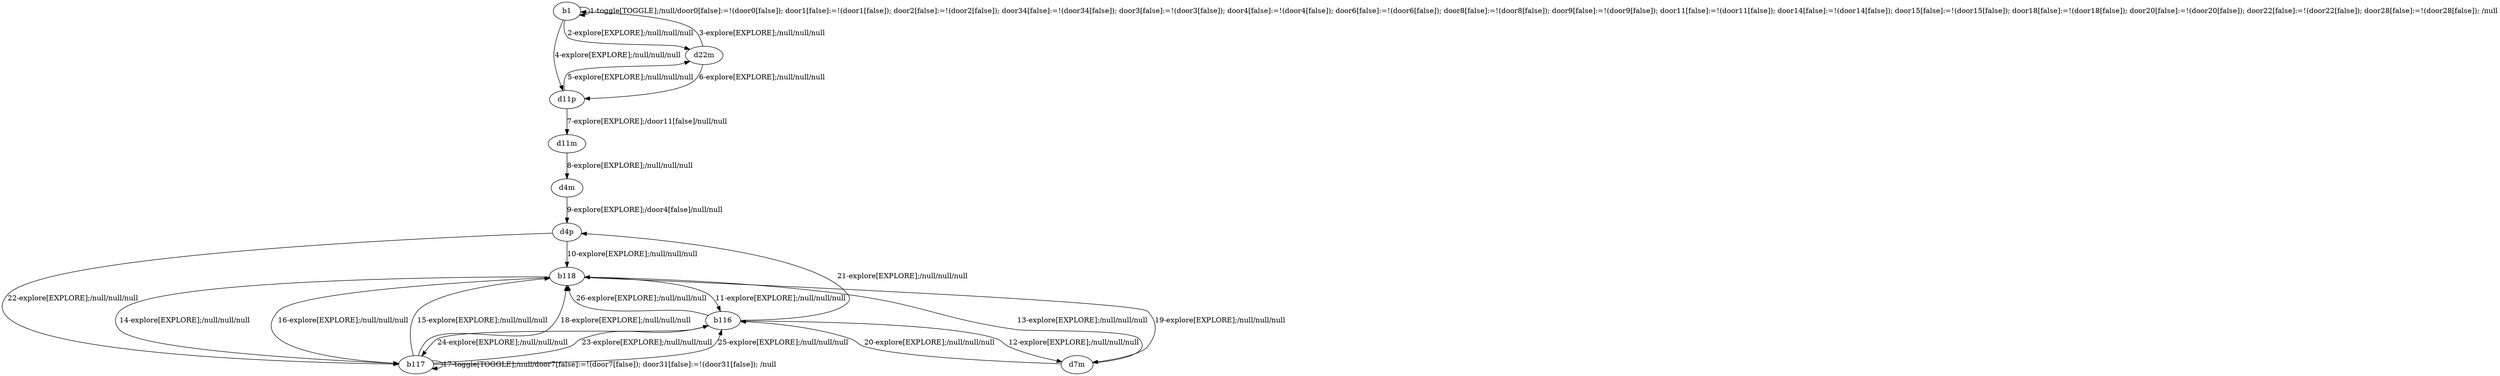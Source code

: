 # Total number of goals covered by this test: 1
# b116 --> b118

digraph g {
"b1" -> "b1" [label = "1-toggle[TOGGLE];/null/door0[false]:=!(door0[false]); door1[false]:=!(door1[false]); door2[false]:=!(door2[false]); door34[false]:=!(door34[false]); door3[false]:=!(door3[false]); door4[false]:=!(door4[false]); door6[false]:=!(door6[false]); door8[false]:=!(door8[false]); door9[false]:=!(door9[false]); door11[false]:=!(door11[false]); door14[false]:=!(door14[false]); door15[false]:=!(door15[false]); door18[false]:=!(door18[false]); door20[false]:=!(door20[false]); door22[false]:=!(door22[false]); door28[false]:=!(door28[false]); /null"];
"b1" -> "d22m" [label = "2-explore[EXPLORE];/null/null/null"];
"d22m" -> "b1" [label = "3-explore[EXPLORE];/null/null/null"];
"b1" -> "d11p" [label = "4-explore[EXPLORE];/null/null/null"];
"d11p" -> "d22m" [label = "5-explore[EXPLORE];/null/null/null"];
"d22m" -> "d11p" [label = "6-explore[EXPLORE];/null/null/null"];
"d11p" -> "d11m" [label = "7-explore[EXPLORE];/door11[false]/null/null"];
"d11m" -> "d4m" [label = "8-explore[EXPLORE];/null/null/null"];
"d4m" -> "d4p" [label = "9-explore[EXPLORE];/door4[false]/null/null"];
"d4p" -> "b118" [label = "10-explore[EXPLORE];/null/null/null"];
"b118" -> "b116" [label = "11-explore[EXPLORE];/null/null/null"];
"b116" -> "d7m" [label = "12-explore[EXPLORE];/null/null/null"];
"d7m" -> "b118" [label = "13-explore[EXPLORE];/null/null/null"];
"b118" -> "b117" [label = "14-explore[EXPLORE];/null/null/null"];
"b117" -> "b118" [label = "15-explore[EXPLORE];/null/null/null"];
"b118" -> "b117" [label = "16-explore[EXPLORE];/null/null/null"];
"b117" -> "b117" [label = "17-toggle[TOGGLE];/null/door7[false]:=!(door7[false]); door31[false]:=!(door31[false]); /null"];
"b117" -> "b118" [label = "18-explore[EXPLORE];/null/null/null"];
"b118" -> "d7m" [label = "19-explore[EXPLORE];/null/null/null"];
"d7m" -> "b116" [label = "20-explore[EXPLORE];/null/null/null"];
"b116" -> "d4p" [label = "21-explore[EXPLORE];/null/null/null"];
"d4p" -> "b117" [label = "22-explore[EXPLORE];/null/null/null"];
"b117" -> "b116" [label = "23-explore[EXPLORE];/null/null/null"];
"b116" -> "b117" [label = "24-explore[EXPLORE];/null/null/null"];
"b117" -> "b116" [label = "25-explore[EXPLORE];/null/null/null"];
"b116" -> "b118" [label = "26-explore[EXPLORE];/null/null/null"];
}